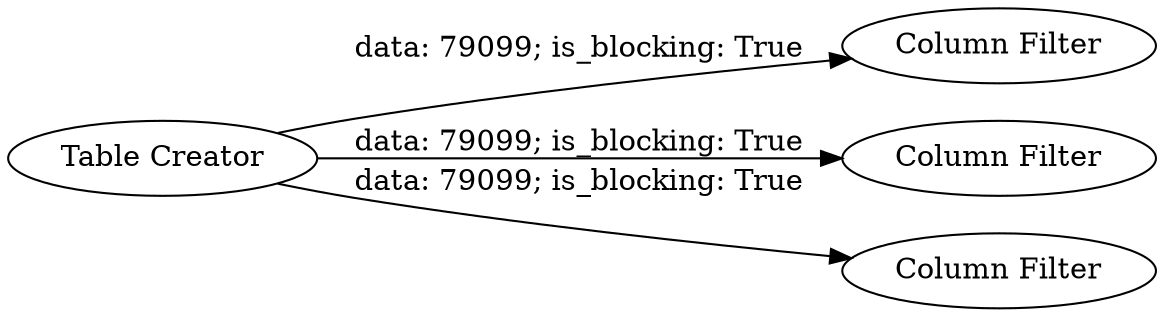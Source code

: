 digraph {
	"5607390262828829786_2" [label="Column Filter"]
	"5607390262828829786_1" [label="Table Creator"]
	"5607390262828829786_3" [label="Column Filter"]
	"5607390262828829786_4" [label="Column Filter"]
	"5607390262828829786_1" -> "5607390262828829786_4" [label="data: 79099; is_blocking: True"]
	"5607390262828829786_1" -> "5607390262828829786_3" [label="data: 79099; is_blocking: True"]
	"5607390262828829786_1" -> "5607390262828829786_2" [label="data: 79099; is_blocking: True"]
	rankdir=LR
}

